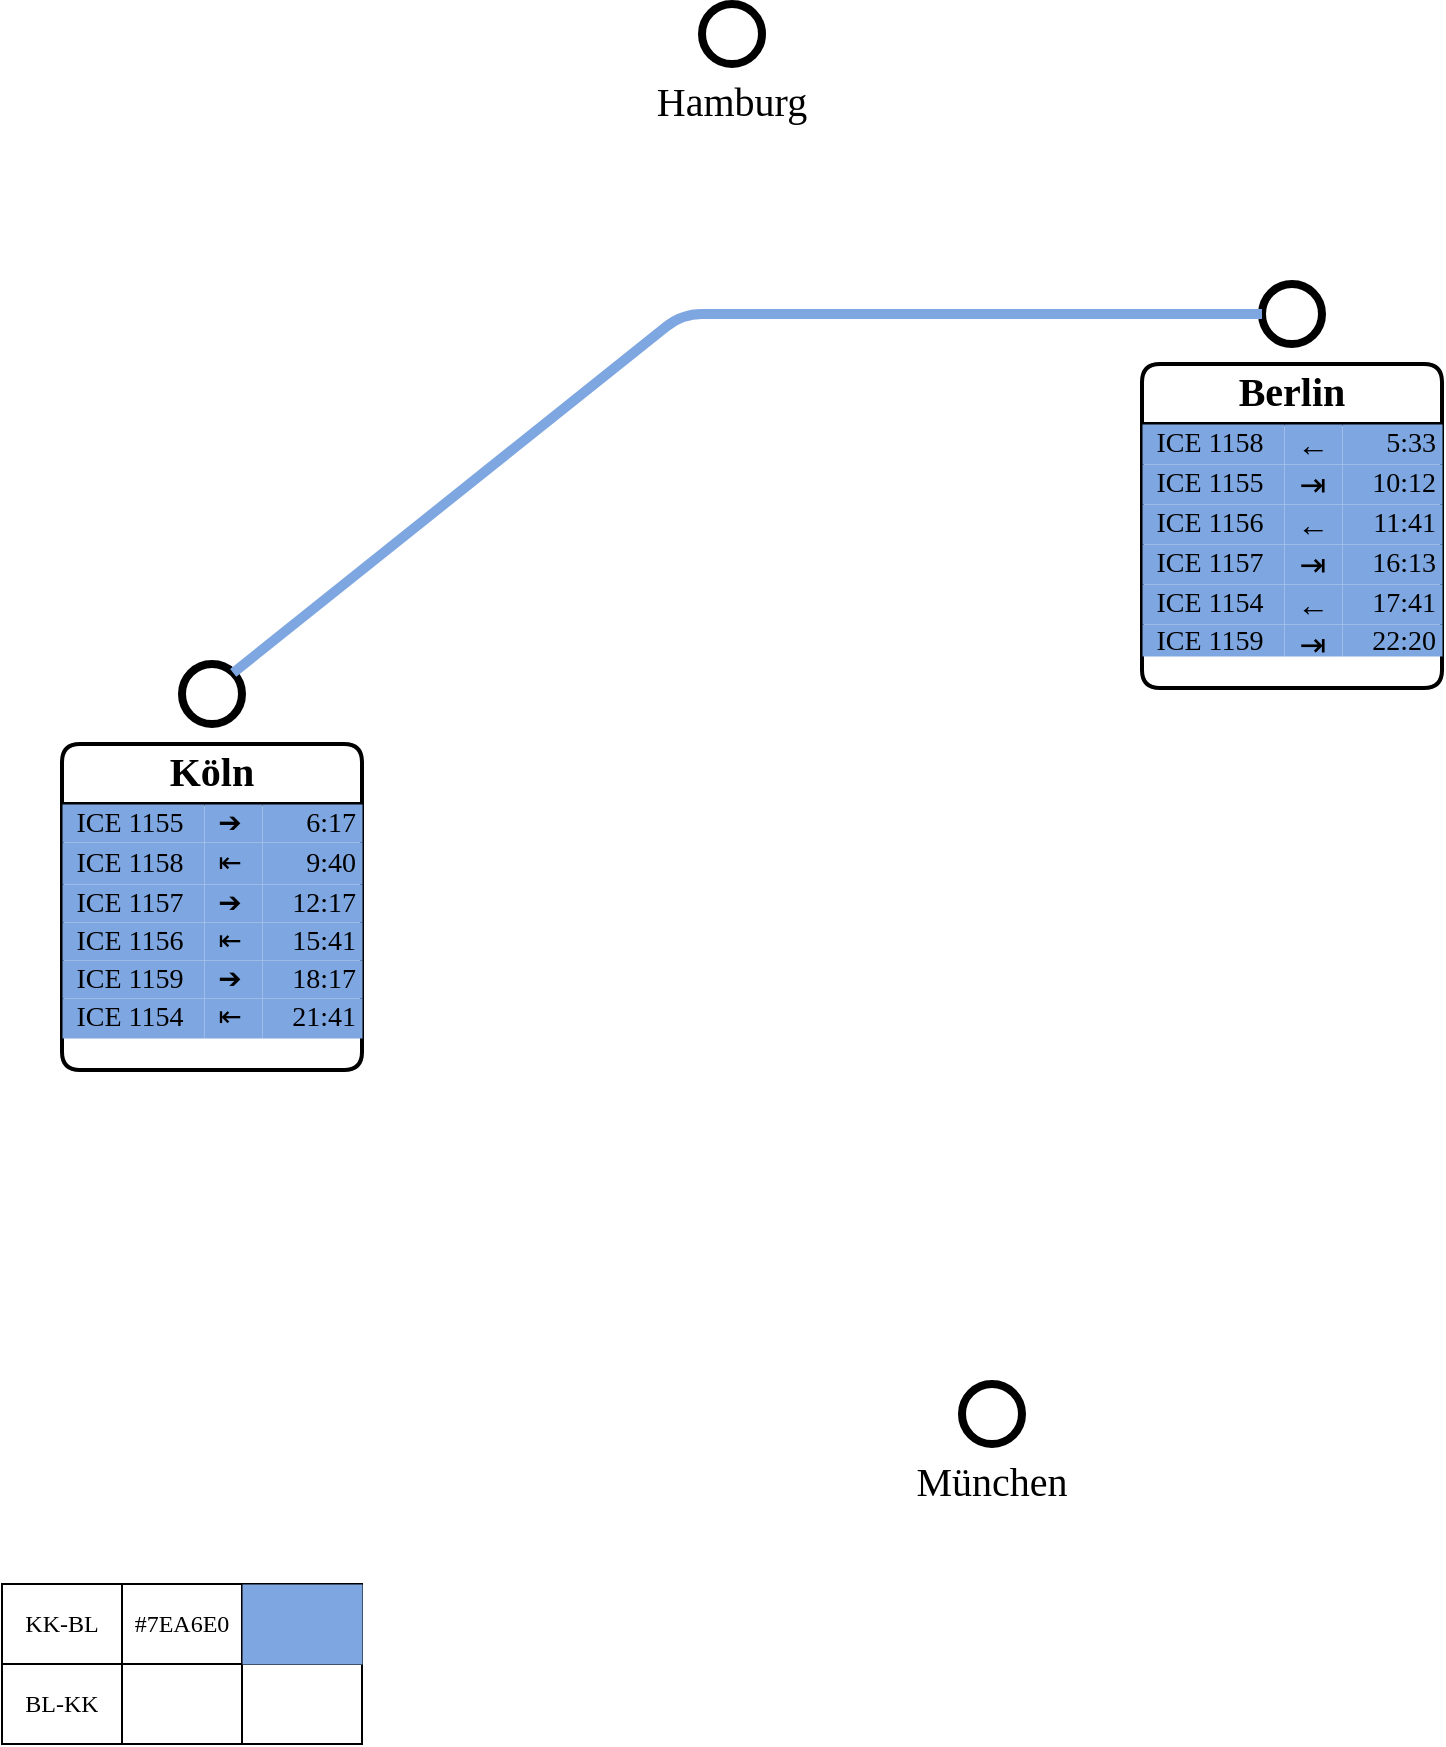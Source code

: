 <mxfile version="16.6.7" type="github">
  <diagram id="o_MixPqv0_4BiwIbqiSc" name="Page-1">
    <mxGraphModel dx="1363" dy="1229" grid="1" gridSize="10" guides="1" tooltips="1" connect="1" arrows="1" fold="1" page="1" pageScale="1" pageWidth="827" pageHeight="1169" math="0" shadow="0">
      <root>
        <mxCell id="0" />
        <mxCell id="1" parent="0" visible="0" />
        <mxCell id="d2K84Am5ksO4wEe2rTeD-1" value="Cities" style="" parent="0" />
        <mxCell id="d2K84Am5ksO4wEe2rTeD-4" value="Berlin" style="ellipse;whiteSpace=wrap;html=1;aspect=fixed;strokeWidth=4;labelPosition=center;verticalLabelPosition=bottom;align=center;verticalAlign=top;fontSize=20;fontFamily=Ubuntu Mono;fontStyle=0;fontSource=https%3A%2F%2Ffonts.googleapis.com%2Fcss%3Ffamily%3DUbuntu%2BMono;" parent="d2K84Am5ksO4wEe2rTeD-1" vertex="1">
          <mxGeometry x="650" y="410" width="30" height="30" as="geometry" />
        </mxCell>
        <mxCell id="d2K84Am5ksO4wEe2rTeD-5" value="Köln" style="ellipse;whiteSpace=wrap;html=1;aspect=fixed;strokeWidth=4;labelPosition=center;verticalLabelPosition=bottom;align=center;verticalAlign=top;fontSize=20;fontFamily=Ubuntu Mono;fontStyle=0;fontSource=https%3A%2F%2Ffonts.googleapis.com%2Fcss%3Ffamily%3DUbuntu%2BMono;" parent="d2K84Am5ksO4wEe2rTeD-1" vertex="1">
          <mxGeometry x="110" y="600" width="30" height="30" as="geometry" />
        </mxCell>
        <mxCell id="d2K84Am5ksO4wEe2rTeD-6" value="München" style="ellipse;whiteSpace=wrap;html=1;aspect=fixed;strokeWidth=4;labelPosition=center;verticalLabelPosition=bottom;align=center;verticalAlign=top;fontSize=20;fontFamily=Ubuntu Mono;fontStyle=0;fontSource=https%3A%2F%2Ffonts.googleapis.com%2Fcss%3Ffamily%3DUbuntu%2BMono;" parent="d2K84Am5ksO4wEe2rTeD-1" vertex="1">
          <mxGeometry x="500" y="960" width="30" height="30" as="geometry" />
        </mxCell>
        <mxCell id="d2K84Am5ksO4wEe2rTeD-7" value="Hamburg" style="ellipse;whiteSpace=wrap;html=1;aspect=fixed;strokeWidth=4;labelPosition=center;verticalLabelPosition=bottom;align=center;verticalAlign=top;fontSize=20;fontFamily=Ubuntu Mono;fontStyle=0;fontSource=https%3A%2F%2Ffonts.googleapis.com%2Fcss%3Ffamily%3DUbuntu%2BMono;" parent="d2K84Am5ksO4wEe2rTeD-1" vertex="1">
          <mxGeometry x="370" y="270" width="30" height="30" as="geometry" />
        </mxCell>
        <mxCell id="-oncu3D1WfJPGxIniHrD-1" value="KK-BL" parent="0" />
        <mxCell id="-oncu3D1WfJPGxIniHrD-22" value="Köln" style="shape=table;startSize=30;container=1;collapsible=0;childLayout=tableLayout;rounded=1;fontFamily=Ubuntu Mono;fontSource=https%3A%2F%2Ffonts.googleapis.com%2Fcss%3Ffamily%3DUbuntu%2BMono;fontSize=20;strokeColor=default;strokeWidth=2;html=0;arcSize=10;shadow=0;fontStyle=1;swimlaneLine=1;sketch=0;bottom=1;top=1;left=1;right=1;horizontal=1;swimlaneBody=1;swimlaneHead=1;comic=0;rowLines=0;columnLines=0;strokeOpacity=100;labelPadding=0;perimeter=none;spacingBottom=6;" vertex="1" parent="-oncu3D1WfJPGxIniHrD-1">
          <mxGeometry x="50" y="640" width="150" height="163" as="geometry" />
        </mxCell>
        <mxCell id="-oncu3D1WfJPGxIniHrD-23" value="" style="shape=tableRow;horizontal=0;startSize=0;swimlaneHead=0;swimlaneBody=0;top=0;left=0;bottom=0;right=0;collapsible=0;dropTarget=0;fillColor=none;points=[[0,0.5],[1,0.5]];portConstraint=eastwest;rounded=1;fontFamily=Ubuntu Mono;fontSource=https%3A%2F%2Ffonts.googleapis.com%2Fcss%3Ffamily%3DUbuntu%2BMono;fontSize=14;strokeColor=none;strokeWidth=2;html=0;" vertex="1" parent="-oncu3D1WfJPGxIniHrD-22">
          <mxGeometry y="30" width="150" height="19" as="geometry" />
        </mxCell>
        <mxCell id="-oncu3D1WfJPGxIniHrD-24" value="ICE 1155" style="shape=partialRectangle;html=1;connectable=0;overflow=hidden;fillColor=#7EA6E0;top=0;left=0;bottom=0;right=0;pointerEvents=0;rounded=1;fontFamily=Ubuntu Mono;fontSource=https%3A%2F%2Ffonts.googleapis.com%2Fcss%3Ffamily%3DUbuntu%2BMono;fontSize=14;strokeColor=none;strokeWidth=0;align=center;spacing=0;spacingRight=3;labelBackgroundColor=none;" vertex="1" parent="-oncu3D1WfJPGxIniHrD-23">
          <mxGeometry width="71" height="19" as="geometry">
            <mxRectangle width="71" height="19" as="alternateBounds" />
          </mxGeometry>
        </mxCell>
        <mxCell id="-oncu3D1WfJPGxIniHrD-104" value="➔" style="shape=partialRectangle;html=1;connectable=0;overflow=hidden;fillColor=#7EA6E0;top=0;left=0;bottom=0;right=0;pointerEvents=0;rounded=1;fontFamily=Ubuntu Mono;fontSource=https%3A%2F%2Ffonts.googleapis.com%2Fcss%3Ffamily%3DUbuntu%2BMono;fontSize=14;strokeColor=none;strokeWidth=0;align=center;spacing=0;spacingRight=3;labelBackgroundColor=none;" vertex="1" parent="-oncu3D1WfJPGxIniHrD-23">
          <mxGeometry x="71" width="29" height="19" as="geometry">
            <mxRectangle width="29" height="19" as="alternateBounds" />
          </mxGeometry>
        </mxCell>
        <mxCell id="-oncu3D1WfJPGxIniHrD-25" value="6:17" style="shape=partialRectangle;html=1;connectable=0;overflow=hidden;fillColor=#7EA6E0;top=0;left=0;bottom=0;right=0;pointerEvents=0;rounded=1;fontFamily=Ubuntu Mono;fontSource=https%3A%2F%2Ffonts.googleapis.com%2Fcss%3Ffamily%3DUbuntu%2BMono;fontSize=14;strokeColor=none;strokeWidth=0;align=right;spacing=0;spacingRight=3;labelBackgroundColor=none;" vertex="1" parent="-oncu3D1WfJPGxIniHrD-23">
          <mxGeometry x="100" width="50" height="19" as="geometry">
            <mxRectangle width="50" height="19" as="alternateBounds" />
          </mxGeometry>
        </mxCell>
        <mxCell id="-oncu3D1WfJPGxIniHrD-82" style="shape=tableRow;horizontal=0;startSize=0;swimlaneHead=0;swimlaneBody=0;top=0;left=0;bottom=0;right=0;collapsible=0;dropTarget=0;fillColor=none;points=[[0,0.5],[1,0.5]];portConstraint=eastwest;rounded=1;fontFamily=Ubuntu Mono;fontSource=https%3A%2F%2Ffonts.googleapis.com%2Fcss%3Ffamily%3DUbuntu%2BMono;fontSize=14;strokeColor=none;strokeWidth=2;html=0;" vertex="1" parent="-oncu3D1WfJPGxIniHrD-22">
          <mxGeometry y="49" width="150" height="21" as="geometry" />
        </mxCell>
        <mxCell id="-oncu3D1WfJPGxIniHrD-83" value="&lt;font color=&quot;#000000&quot;&gt;ICE 1158&lt;/font&gt;" style="shape=partialRectangle;html=1;connectable=0;overflow=hidden;fillColor=#7EA6E0;top=0;left=0;bottom=0;right=0;pointerEvents=0;rounded=1;fontFamily=Ubuntu Mono;fontSource=https%3A%2F%2Ffonts.googleapis.com%2Fcss%3Ffamily%3DUbuntu%2BMono;fontSize=14;strokeColor=none;strokeWidth=0;align=center;spacing=0;spacingRight=3;labelBackgroundColor=none;fontStyle=0;fontColor=#FFFFFF;" vertex="1" parent="-oncu3D1WfJPGxIniHrD-82">
          <mxGeometry width="71" height="21" as="geometry">
            <mxRectangle width="71" height="21" as="alternateBounds" />
          </mxGeometry>
        </mxCell>
        <mxCell id="-oncu3D1WfJPGxIniHrD-105" value="⇤" style="shape=partialRectangle;html=1;connectable=0;overflow=hidden;fillColor=#7EA6E0;top=0;left=0;bottom=0;right=0;pointerEvents=0;rounded=1;fontFamily=Ubuntu Mono;fontSource=https%3A%2F%2Ffonts.googleapis.com%2Fcss%3Ffamily%3DUbuntu%2BMono;fontSize=14;strokeColor=none;strokeWidth=0;align=center;spacing=0;spacingRight=3;labelBackgroundColor=none;fontStyle=0;fontColor=#000000;" vertex="1" parent="-oncu3D1WfJPGxIniHrD-82">
          <mxGeometry x="71" width="29" height="21" as="geometry">
            <mxRectangle width="29" height="21" as="alternateBounds" />
          </mxGeometry>
        </mxCell>
        <mxCell id="-oncu3D1WfJPGxIniHrD-84" value="&lt;font color=&quot;#000000&quot;&gt;9:40&lt;/font&gt;" style="shape=partialRectangle;html=1;connectable=0;overflow=hidden;fillColor=#7EA6E0;top=0;left=0;bottom=0;right=0;pointerEvents=0;rounded=1;fontFamily=Ubuntu Mono;fontSource=https%3A%2F%2Ffonts.googleapis.com%2Fcss%3Ffamily%3DUbuntu%2BMono;fontSize=14;strokeColor=none;strokeWidth=0;align=right;spacing=0;spacingRight=3;labelBackgroundColor=none;fontStyle=0;fontColor=#FFFFFF;" vertex="1" parent="-oncu3D1WfJPGxIniHrD-82">
          <mxGeometry x="100" width="50" height="21" as="geometry">
            <mxRectangle width="50" height="21" as="alternateBounds" />
          </mxGeometry>
        </mxCell>
        <mxCell id="-oncu3D1WfJPGxIniHrD-26" value="" style="shape=tableRow;horizontal=0;startSize=0;swimlaneHead=0;swimlaneBody=0;top=0;left=0;bottom=0;right=0;collapsible=0;dropTarget=0;fillColor=none;points=[[0,0.5],[1,0.5]];portConstraint=eastwest;rounded=1;fontFamily=Ubuntu Mono;fontSource=https%3A%2F%2Ffonts.googleapis.com%2Fcss%3Ffamily%3DUbuntu%2BMono;fontSize=14;strokeColor=default;strokeWidth=2;html=0;" vertex="1" parent="-oncu3D1WfJPGxIniHrD-22">
          <mxGeometry y="70" width="150" height="19" as="geometry" />
        </mxCell>
        <mxCell id="-oncu3D1WfJPGxIniHrD-27" value="ICE 1157" style="shape=partialRectangle;html=1;connectable=0;overflow=hidden;fillColor=#7EA6E0;top=0;left=0;bottom=0;right=0;pointerEvents=0;rounded=1;fontFamily=Ubuntu Mono;fontSource=https%3A%2F%2Ffonts.googleapis.com%2Fcss%3Ffamily%3DUbuntu%2BMono;fontSize=14;strokeColor=none;strokeWidth=0;spacing=0;spacingRight=3;labelBackgroundColor=none;" vertex="1" parent="-oncu3D1WfJPGxIniHrD-26">
          <mxGeometry width="71" height="19" as="geometry">
            <mxRectangle width="71" height="19" as="alternateBounds" />
          </mxGeometry>
        </mxCell>
        <mxCell id="-oncu3D1WfJPGxIniHrD-106" value="➔" style="shape=partialRectangle;html=1;connectable=0;overflow=hidden;fillColor=#7EA6E0;top=0;left=0;bottom=0;right=0;pointerEvents=0;rounded=1;fontFamily=Ubuntu Mono;fontSource=https%3A%2F%2Ffonts.googleapis.com%2Fcss%3Ffamily%3DUbuntu%2BMono;fontSize=14;strokeColor=none;strokeWidth=0;align=center;spacing=0;spacingRight=3;labelBackgroundColor=none;" vertex="1" parent="-oncu3D1WfJPGxIniHrD-26">
          <mxGeometry x="71" width="29" height="19" as="geometry">
            <mxRectangle width="29" height="19" as="alternateBounds" />
          </mxGeometry>
        </mxCell>
        <mxCell id="-oncu3D1WfJPGxIniHrD-28" value="12:17" style="shape=partialRectangle;html=1;connectable=0;overflow=hidden;fillColor=#7EA6E0;top=0;left=0;bottom=0;right=0;pointerEvents=0;rounded=1;fontFamily=Ubuntu Mono;fontSource=https%3A%2F%2Ffonts.googleapis.com%2Fcss%3Ffamily%3DUbuntu%2BMono;fontSize=14;strokeColor=none;strokeWidth=0;align=right;spacing=0;spacingRight=3;labelBackgroundColor=none;" vertex="1" parent="-oncu3D1WfJPGxIniHrD-26">
          <mxGeometry x="100" width="50" height="19" as="geometry">
            <mxRectangle width="50" height="19" as="alternateBounds" />
          </mxGeometry>
        </mxCell>
        <mxCell id="-oncu3D1WfJPGxIniHrD-88" style="shape=tableRow;horizontal=0;startSize=0;swimlaneHead=0;swimlaneBody=0;top=0;left=0;bottom=0;right=0;collapsible=0;dropTarget=0;fillColor=none;points=[[0,0.5],[1,0.5]];portConstraint=eastwest;rounded=1;fontFamily=Ubuntu Mono;fontSource=https%3A%2F%2Ffonts.googleapis.com%2Fcss%3Ffamily%3DUbuntu%2BMono;fontSize=14;strokeColor=default;strokeWidth=2;html=0;" vertex="1" parent="-oncu3D1WfJPGxIniHrD-22">
          <mxGeometry y="89" width="150" height="19" as="geometry" />
        </mxCell>
        <mxCell id="-oncu3D1WfJPGxIniHrD-89" value="ICE 1156" style="shape=partialRectangle;html=1;connectable=0;overflow=hidden;fillColor=#7EA6E0;top=0;left=0;bottom=0;right=0;pointerEvents=0;rounded=1;fontFamily=Ubuntu Mono;fontSource=https%3A%2F%2Ffonts.googleapis.com%2Fcss%3Ffamily%3DUbuntu%2BMono;fontSize=14;strokeColor=none;strokeWidth=0;spacing=0;spacingRight=3;labelBackgroundColor=none;" vertex="1" parent="-oncu3D1WfJPGxIniHrD-88">
          <mxGeometry width="71" height="19" as="geometry">
            <mxRectangle width="71" height="19" as="alternateBounds" />
          </mxGeometry>
        </mxCell>
        <mxCell id="-oncu3D1WfJPGxIniHrD-107" value="⇤" style="shape=partialRectangle;html=1;connectable=0;overflow=hidden;fillColor=#7EA6E0;top=0;left=0;bottom=0;right=0;pointerEvents=0;rounded=1;fontFamily=Ubuntu Mono;fontSource=https%3A%2F%2Ffonts.googleapis.com%2Fcss%3Ffamily%3DUbuntu%2BMono;fontSize=14;strokeColor=none;strokeWidth=0;align=center;spacing=0;spacingRight=3;labelBackgroundColor=none;" vertex="1" parent="-oncu3D1WfJPGxIniHrD-88">
          <mxGeometry x="71" width="29" height="19" as="geometry">
            <mxRectangle width="29" height="19" as="alternateBounds" />
          </mxGeometry>
        </mxCell>
        <mxCell id="-oncu3D1WfJPGxIniHrD-90" value="15:41" style="shape=partialRectangle;html=1;connectable=0;overflow=hidden;fillColor=#7EA6E0;top=0;left=0;bottom=0;right=0;pointerEvents=0;rounded=1;fontFamily=Ubuntu Mono;fontSource=https%3A%2F%2Ffonts.googleapis.com%2Fcss%3Ffamily%3DUbuntu%2BMono;fontSize=14;strokeColor=none;strokeWidth=0;align=right;spacing=0;spacingRight=3;labelBackgroundColor=none;" vertex="1" parent="-oncu3D1WfJPGxIniHrD-88">
          <mxGeometry x="100" width="50" height="19" as="geometry">
            <mxRectangle width="50" height="19" as="alternateBounds" />
          </mxGeometry>
        </mxCell>
        <mxCell id="-oncu3D1WfJPGxIniHrD-85" style="shape=tableRow;horizontal=0;startSize=0;swimlaneHead=0;swimlaneBody=0;top=0;left=0;bottom=0;right=0;collapsible=0;dropTarget=0;fillColor=none;points=[[0,0.5],[1,0.5]];portConstraint=eastwest;rounded=1;fontFamily=Ubuntu Mono;fontSource=https%3A%2F%2Ffonts.googleapis.com%2Fcss%3Ffamily%3DUbuntu%2BMono;fontSize=14;strokeColor=default;strokeWidth=2;html=0;" vertex="1" parent="-oncu3D1WfJPGxIniHrD-22">
          <mxGeometry y="108" width="150" height="19" as="geometry" />
        </mxCell>
        <mxCell id="-oncu3D1WfJPGxIniHrD-86" value="ICE 1159" style="shape=partialRectangle;html=1;connectable=0;overflow=hidden;fillColor=#7EA6E0;top=0;left=0;bottom=0;right=0;pointerEvents=0;rounded=1;fontFamily=Ubuntu Mono;fontSource=https%3A%2F%2Ffonts.googleapis.com%2Fcss%3Ffamily%3DUbuntu%2BMono;fontSize=14;strokeColor=none;strokeWidth=0;spacing=0;spacingRight=3;labelBackgroundColor=none;" vertex="1" parent="-oncu3D1WfJPGxIniHrD-85">
          <mxGeometry width="71" height="19" as="geometry">
            <mxRectangle width="71" height="19" as="alternateBounds" />
          </mxGeometry>
        </mxCell>
        <mxCell id="-oncu3D1WfJPGxIniHrD-108" value="➔" style="shape=partialRectangle;html=1;connectable=0;overflow=hidden;fillColor=#7EA6E0;top=0;left=0;bottom=0;right=0;pointerEvents=0;rounded=1;fontFamily=Ubuntu Mono;fontSource=https%3A%2F%2Ffonts.googleapis.com%2Fcss%3Ffamily%3DUbuntu%2BMono;fontSize=14;strokeColor=none;strokeWidth=0;align=center;spacing=0;spacingRight=3;labelBackgroundColor=none;" vertex="1" parent="-oncu3D1WfJPGxIniHrD-85">
          <mxGeometry x="71" width="29" height="19" as="geometry">
            <mxRectangle width="29" height="19" as="alternateBounds" />
          </mxGeometry>
        </mxCell>
        <mxCell id="-oncu3D1WfJPGxIniHrD-87" value="18:17" style="shape=partialRectangle;html=1;connectable=0;overflow=hidden;fillColor=#7EA6E0;top=0;left=0;bottom=0;right=0;pointerEvents=0;rounded=1;fontFamily=Ubuntu Mono;fontSource=https%3A%2F%2Ffonts.googleapis.com%2Fcss%3Ffamily%3DUbuntu%2BMono;fontSize=14;strokeColor=none;strokeWidth=0;align=right;spacing=0;spacingRight=3;labelBackgroundColor=none;" vertex="1" parent="-oncu3D1WfJPGxIniHrD-85">
          <mxGeometry x="100" width="50" height="19" as="geometry">
            <mxRectangle width="50" height="19" as="alternateBounds" />
          </mxGeometry>
        </mxCell>
        <mxCell id="-oncu3D1WfJPGxIniHrD-29" value="" style="shape=tableRow;horizontal=0;startSize=0;swimlaneHead=0;swimlaneBody=0;top=0;left=0;bottom=0;right=0;collapsible=0;dropTarget=0;fillColor=none;points=[[0,0.5],[1,0.5]];portConstraint=eastwest;rounded=1;fontFamily=Ubuntu Mono;fontSource=https%3A%2F%2Ffonts.googleapis.com%2Fcss%3Ffamily%3DUbuntu%2BMono;fontSize=14;strokeColor=default;strokeWidth=2;html=0;" vertex="1" parent="-oncu3D1WfJPGxIniHrD-22">
          <mxGeometry y="127" width="150" height="20" as="geometry" />
        </mxCell>
        <mxCell id="-oncu3D1WfJPGxIniHrD-30" value="ICE 1154" style="shape=partialRectangle;html=1;connectable=0;overflow=hidden;fillColor=#7EA6E0;top=0;left=0;bottom=0;right=0;pointerEvents=0;rounded=1;fontFamily=Ubuntu Mono;fontSource=https%3A%2F%2Ffonts.googleapis.com%2Fcss%3Ffamily%3DUbuntu%2BMono;fontSize=14;strokeColor=none;strokeWidth=0;spacing=0;spacingRight=3;labelBackgroundColor=none;" vertex="1" parent="-oncu3D1WfJPGxIniHrD-29">
          <mxGeometry width="71" height="20" as="geometry">
            <mxRectangle width="71" height="20" as="alternateBounds" />
          </mxGeometry>
        </mxCell>
        <mxCell id="-oncu3D1WfJPGxIniHrD-109" value="⇤" style="shape=partialRectangle;html=1;connectable=0;overflow=hidden;fillColor=#7EA6E0;top=0;left=0;bottom=0;right=0;pointerEvents=0;rounded=1;fontFamily=Ubuntu Mono;fontSource=https%3A%2F%2Ffonts.googleapis.com%2Fcss%3Ffamily%3DUbuntu%2BMono;fontSize=14;strokeColor=none;strokeWidth=0;align=center;spacing=0;spacingRight=3;fontColor=default;labelBackgroundColor=none;spacingBottom=0;" vertex="1" parent="-oncu3D1WfJPGxIniHrD-29">
          <mxGeometry x="71" width="29" height="20" as="geometry">
            <mxRectangle width="29" height="20" as="alternateBounds" />
          </mxGeometry>
        </mxCell>
        <mxCell id="-oncu3D1WfJPGxIniHrD-31" value="21:41" style="shape=partialRectangle;html=1;connectable=0;overflow=hidden;fillColor=#7EA6E0;top=0;left=0;bottom=0;right=0;pointerEvents=0;rounded=1;fontFamily=Ubuntu Mono;fontSource=https%3A%2F%2Ffonts.googleapis.com%2Fcss%3Ffamily%3DUbuntu%2BMono;fontSize=14;strokeColor=none;strokeWidth=0;align=right;spacing=0;spacingRight=3;fontColor=default;labelBackgroundColor=none;spacingBottom=0;" vertex="1" parent="-oncu3D1WfJPGxIniHrD-29">
          <mxGeometry x="100" width="50" height="20" as="geometry">
            <mxRectangle width="50" height="20" as="alternateBounds" />
          </mxGeometry>
        </mxCell>
        <mxCell id="-oncu3D1WfJPGxIniHrD-35" style="shape=tableRow;horizontal=0;startSize=0;swimlaneHead=0;swimlaneBody=0;top=0;left=0;bottom=0;right=0;collapsible=0;dropTarget=0;fillColor=none;points=[[0,0.5],[1,0.5]];portConstraint=eastwest;rounded=1;fontFamily=Ubuntu Mono;fontSource=https%3A%2F%2Ffonts.googleapis.com%2Fcss%3Ffamily%3DUbuntu%2BMono;fontSize=14;strokeColor=default;strokeWidth=2;html=0;" vertex="1" parent="-oncu3D1WfJPGxIniHrD-22">
          <mxGeometry y="147" width="150" height="16" as="geometry" />
        </mxCell>
        <mxCell id="-oncu3D1WfJPGxIniHrD-36" style="shape=partialRectangle;html=1;connectable=0;overflow=hidden;fillColor=none;top=0;left=0;bottom=0;right=0;pointerEvents=0;rounded=1;fontFamily=Ubuntu Mono;fontSource=https%3A%2F%2Ffonts.googleapis.com%2Fcss%3Ffamily%3DUbuntu%2BMono;fontSize=14;strokeColor=none;strokeWidth=0;spacing=0;spacingRight=3;" vertex="1" parent="-oncu3D1WfJPGxIniHrD-35">
          <mxGeometry width="71" height="16" as="geometry">
            <mxRectangle width="71" height="16" as="alternateBounds" />
          </mxGeometry>
        </mxCell>
        <mxCell id="-oncu3D1WfJPGxIniHrD-110" style="shape=partialRectangle;html=1;connectable=0;overflow=hidden;fillColor=none;top=0;left=0;bottom=0;right=0;pointerEvents=0;rounded=1;fontFamily=Ubuntu Mono;fontSource=https%3A%2F%2Ffonts.googleapis.com%2Fcss%3Ffamily%3DUbuntu%2BMono;fontSize=14;strokeColor=none;strokeWidth=0;align=center;spacing=0;spacingRight=3;fontColor=default;labelBackgroundColor=#7EA6E0;spacingBottom=0;" vertex="1" parent="-oncu3D1WfJPGxIniHrD-35">
          <mxGeometry x="71" width="29" height="16" as="geometry">
            <mxRectangle width="29" height="16" as="alternateBounds" />
          </mxGeometry>
        </mxCell>
        <mxCell id="-oncu3D1WfJPGxIniHrD-37" style="shape=partialRectangle;html=1;connectable=0;overflow=hidden;fillColor=none;top=0;left=0;bottom=0;right=0;pointerEvents=0;rounded=1;fontFamily=Ubuntu Mono;fontSource=https%3A%2F%2Ffonts.googleapis.com%2Fcss%3Ffamily%3DUbuntu%2BMono;fontSize=14;strokeColor=none;strokeWidth=0;align=right;spacing=0;spacingRight=3;fontColor=default;labelBackgroundColor=#7EA6E0;spacingBottom=0;" vertex="1" parent="-oncu3D1WfJPGxIniHrD-35">
          <mxGeometry x="100" width="50" height="16" as="geometry">
            <mxRectangle width="50" height="16" as="alternateBounds" />
          </mxGeometry>
        </mxCell>
        <mxCell id="-oncu3D1WfJPGxIniHrD-53" value="" style="shape=table;startSize=0;container=1;collapsible=0;childLayout=tableLayout;rounded=1;shadow=0;labelBackgroundColor=none;comic=0;sketch=0;pointerEvents=0;fontFamily=Ubuntu Mono;fontSource=https%3A%2F%2Ffonts.googleapis.com%2Fcss%3Ffamily%3DUbuntu%2BMono;fontSize=12;fontColor=default;strokeColor=default;strokeWidth=1;fillColor=none;html=0;" vertex="1" parent="-oncu3D1WfJPGxIniHrD-1">
          <mxGeometry x="20" y="1060" width="180" height="80" as="geometry" />
        </mxCell>
        <mxCell id="-oncu3D1WfJPGxIniHrD-54" value="" style="shape=tableRow;horizontal=0;startSize=0;swimlaneHead=0;swimlaneBody=0;top=0;left=0;bottom=0;right=0;collapsible=0;dropTarget=0;fillColor=none;points=[[0,0.5],[1,0.5]];portConstraint=eastwest;rounded=1;shadow=0;labelBackgroundColor=none;comic=0;sketch=0;pointerEvents=0;fontFamily=Ubuntu Mono;fontSource=https%3A%2F%2Ffonts.googleapis.com%2Fcss%3Ffamily%3DUbuntu%2BMono;fontSize=12;fontColor=default;strokeColor=default;strokeWidth=0;html=0;" vertex="1" parent="-oncu3D1WfJPGxIniHrD-53">
          <mxGeometry width="180" height="40" as="geometry" />
        </mxCell>
        <mxCell id="-oncu3D1WfJPGxIniHrD-55" value="KK-BL" style="shape=partialRectangle;html=1;whiteSpace=wrap;connectable=0;overflow=hidden;fillColor=none;top=0;left=0;bottom=0;right=0;pointerEvents=1;rounded=1;shadow=0;labelBackgroundColor=none;comic=0;sketch=0;fontFamily=Ubuntu Mono;fontSource=https%3A%2F%2Ffonts.googleapis.com%2Fcss%3Ffamily%3DUbuntu%2BMono;fontSize=12;fontColor=default;strokeColor=default;strokeWidth=0;" vertex="1" parent="-oncu3D1WfJPGxIniHrD-54">
          <mxGeometry width="60" height="40" as="geometry">
            <mxRectangle width="60" height="40" as="alternateBounds" />
          </mxGeometry>
        </mxCell>
        <mxCell id="-oncu3D1WfJPGxIniHrD-56" value="#7EA6E0" style="shape=partialRectangle;html=1;whiteSpace=wrap;connectable=0;overflow=hidden;fillColor=none;top=0;left=0;bottom=0;right=0;pointerEvents=1;rounded=1;shadow=0;labelBackgroundColor=none;comic=0;sketch=0;fontFamily=Ubuntu Mono;fontSource=https%3A%2F%2Ffonts.googleapis.com%2Fcss%3Ffamily%3DUbuntu%2BMono;fontSize=12;fontColor=default;strokeColor=default;strokeWidth=0;" vertex="1" parent="-oncu3D1WfJPGxIniHrD-54">
          <mxGeometry x="60" width="60" height="40" as="geometry">
            <mxRectangle width="60" height="40" as="alternateBounds" />
          </mxGeometry>
        </mxCell>
        <mxCell id="-oncu3D1WfJPGxIniHrD-57" value="" style="shape=partialRectangle;html=1;whiteSpace=wrap;connectable=0;overflow=hidden;fillColor=#7EA6E0;top=0;left=0;bottom=0;right=0;pointerEvents=1;rounded=1;shadow=0;labelBackgroundColor=none;comic=0;sketch=0;fontFamily=Ubuntu Mono;fontSource=https%3A%2F%2Ffonts.googleapis.com%2Fcss%3Ffamily%3DUbuntu%2BMono;fontSize=12;fontColor=default;strokeColor=default;strokeWidth=0;" vertex="1" parent="-oncu3D1WfJPGxIniHrD-54">
          <mxGeometry x="120" width="60" height="40" as="geometry">
            <mxRectangle width="60" height="40" as="alternateBounds" />
          </mxGeometry>
        </mxCell>
        <mxCell id="-oncu3D1WfJPGxIniHrD-58" value="" style="shape=tableRow;horizontal=0;startSize=0;swimlaneHead=0;swimlaneBody=0;top=0;left=0;bottom=0;right=0;collapsible=0;dropTarget=0;fillColor=none;points=[[0,0.5],[1,0.5]];portConstraint=eastwest;rounded=1;shadow=0;labelBackgroundColor=none;comic=0;sketch=0;pointerEvents=0;fontFamily=Ubuntu Mono;fontSource=https%3A%2F%2Ffonts.googleapis.com%2Fcss%3Ffamily%3DUbuntu%2BMono;fontSize=12;fontColor=default;strokeColor=default;strokeWidth=0;html=0;" vertex="1" parent="-oncu3D1WfJPGxIniHrD-53">
          <mxGeometry y="40" width="180" height="40" as="geometry" />
        </mxCell>
        <mxCell id="-oncu3D1WfJPGxIniHrD-59" value="BL-KK" style="shape=partialRectangle;html=1;whiteSpace=wrap;connectable=0;overflow=hidden;fillColor=none;top=0;left=0;bottom=0;right=0;pointerEvents=1;rounded=1;shadow=0;labelBackgroundColor=none;comic=0;sketch=0;fontFamily=Ubuntu Mono;fontSource=https%3A%2F%2Ffonts.googleapis.com%2Fcss%3Ffamily%3DUbuntu%2BMono;fontSize=12;fontColor=default;strokeColor=default;strokeWidth=0;" vertex="1" parent="-oncu3D1WfJPGxIniHrD-58">
          <mxGeometry width="60" height="40" as="geometry">
            <mxRectangle width="60" height="40" as="alternateBounds" />
          </mxGeometry>
        </mxCell>
        <mxCell id="-oncu3D1WfJPGxIniHrD-60" value="" style="shape=partialRectangle;html=1;whiteSpace=wrap;connectable=0;overflow=hidden;fillColor=none;top=0;left=0;bottom=0;right=0;pointerEvents=1;rounded=1;shadow=0;labelBackgroundColor=none;comic=0;sketch=0;fontFamily=Ubuntu Mono;fontSource=https%3A%2F%2Ffonts.googleapis.com%2Fcss%3Ffamily%3DUbuntu%2BMono;fontSize=12;fontColor=default;strokeColor=default;strokeWidth=0;" vertex="1" parent="-oncu3D1WfJPGxIniHrD-58">
          <mxGeometry x="60" width="60" height="40" as="geometry">
            <mxRectangle width="60" height="40" as="alternateBounds" />
          </mxGeometry>
        </mxCell>
        <mxCell id="-oncu3D1WfJPGxIniHrD-61" value="" style="shape=partialRectangle;html=1;whiteSpace=wrap;connectable=0;overflow=hidden;fillColor=none;top=0;left=0;bottom=0;right=0;pointerEvents=1;rounded=1;shadow=0;labelBackgroundColor=none;comic=0;sketch=0;fontFamily=Ubuntu Mono;fontSource=https%3A%2F%2Ffonts.googleapis.com%2Fcss%3Ffamily%3DUbuntu%2BMono;fontSize=12;fontColor=default;strokeColor=default;strokeWidth=0;" vertex="1" parent="-oncu3D1WfJPGxIniHrD-58">
          <mxGeometry x="120" width="60" height="40" as="geometry">
            <mxRectangle width="60" height="40" as="alternateBounds" />
          </mxGeometry>
        </mxCell>
        <mxCell id="-oncu3D1WfJPGxIniHrD-62" value="Berlin" style="shape=table;startSize=30;container=1;collapsible=0;childLayout=tableLayout;rounded=1;fontFamily=Ubuntu Mono;fontSource=https%3A%2F%2Ffonts.googleapis.com%2Fcss%3Ffamily%3DUbuntu%2BMono;fontSize=20;strokeColor=default;strokeWidth=2;html=0;arcSize=10;shadow=0;fontStyle=1;swimlaneLine=1;sketch=0;bottom=1;top=1;left=1;right=1;horizontal=1;swimlaneBody=1;swimlaneHead=1;comic=0;rowLines=0;columnLines=0;strokeOpacity=100;labelPadding=0;perimeter=none;spacingBottom=6;" vertex="1" parent="-oncu3D1WfJPGxIniHrD-1">
          <mxGeometry x="590" y="450" width="150" height="162.0" as="geometry" />
        </mxCell>
        <mxCell id="-oncu3D1WfJPGxIniHrD-63" value="" style="shape=tableRow;horizontal=0;startSize=0;swimlaneHead=0;swimlaneBody=0;top=0;left=0;bottom=0;right=0;collapsible=0;dropTarget=0;fillColor=none;points=[[0,0.5],[1,0.5]];portConstraint=eastwest;rounded=1;fontFamily=Ubuntu Mono;fontSource=https%3A%2F%2Ffonts.googleapis.com%2Fcss%3Ffamily%3DUbuntu%2BMono;fontSize=14;strokeColor=none;strokeWidth=2;html=0;" vertex="1" parent="-oncu3D1WfJPGxIniHrD-62">
          <mxGeometry y="30" width="150" height="20" as="geometry" />
        </mxCell>
        <mxCell id="-oncu3D1WfJPGxIniHrD-64" value="ICE 1158" style="shape=partialRectangle;html=1;connectable=0;overflow=hidden;fillColor=#7EA6E0;top=0;left=0;bottom=0;right=0;pointerEvents=0;rounded=1;fontFamily=Ubuntu Mono;fontSource=https%3A%2F%2Ffonts.googleapis.com%2Fcss%3Ffamily%3DUbuntu%2BMono;fontSize=14;strokeColor=none;strokeWidth=0;align=center;spacing=0;spacingRight=3;labelBackgroundColor=none;" vertex="1" parent="-oncu3D1WfJPGxIniHrD-63">
          <mxGeometry width="71" height="20" as="geometry">
            <mxRectangle width="71" height="20" as="alternateBounds" />
          </mxGeometry>
        </mxCell>
        <mxCell id="-oncu3D1WfJPGxIniHrD-97" value="←" style="shape=partialRectangle;html=1;connectable=0;overflow=hidden;fillColor=#7EA6E0;top=0;left=0;bottom=0;right=0;pointerEvents=0;rounded=1;fontFamily=Ubuntu Mono;fontSource=https%3A%2F%2Ffonts.googleapis.com%2Fcss%3Ffamily%3DUbuntu%2BMono;fontSize=16;strokeColor=none;strokeWidth=0;align=center;spacing=0;spacingRight=0;labelBackgroundColor=none;" vertex="1" parent="-oncu3D1WfJPGxIniHrD-63">
          <mxGeometry x="71" width="29" height="20" as="geometry">
            <mxRectangle width="29" height="20" as="alternateBounds" />
          </mxGeometry>
        </mxCell>
        <mxCell id="-oncu3D1WfJPGxIniHrD-65" value="5:33" style="shape=partialRectangle;html=1;connectable=0;overflow=hidden;fillColor=#7EA6E0;top=0;left=0;bottom=0;right=0;pointerEvents=0;rounded=1;fontFamily=Ubuntu Mono;fontSource=https%3A%2F%2Ffonts.googleapis.com%2Fcss%3Ffamily%3DUbuntu%2BMono;fontSize=14;strokeColor=none;strokeWidth=0;align=right;spacing=0;spacingRight=3;labelBackgroundColor=none;" vertex="1" parent="-oncu3D1WfJPGxIniHrD-63">
          <mxGeometry x="100" width="50" height="20" as="geometry">
            <mxRectangle width="50" height="20" as="alternateBounds" />
          </mxGeometry>
        </mxCell>
        <mxCell id="-oncu3D1WfJPGxIniHrD-76" style="shape=tableRow;horizontal=0;startSize=0;swimlaneHead=0;swimlaneBody=0;top=0;left=0;bottom=0;right=0;collapsible=0;dropTarget=0;fillColor=none;points=[[0,0.5],[1,0.5]];portConstraint=eastwest;rounded=1;fontFamily=Ubuntu Mono;fontSource=https%3A%2F%2Ffonts.googleapis.com%2Fcss%3Ffamily%3DUbuntu%2BMono;fontSize=14;strokeColor=none;strokeWidth=2;html=0;" vertex="1" parent="-oncu3D1WfJPGxIniHrD-62">
          <mxGeometry y="50" width="150" height="20" as="geometry" />
        </mxCell>
        <mxCell id="-oncu3D1WfJPGxIniHrD-77" value="ICE 1155" style="shape=partialRectangle;html=1;connectable=0;overflow=hidden;fillColor=#7EA6E0;top=0;left=0;bottom=0;right=0;pointerEvents=0;rounded=1;fontFamily=Ubuntu Mono;fontSource=https%3A%2F%2Ffonts.googleapis.com%2Fcss%3Ffamily%3DUbuntu%2BMono;fontSize=14;strokeColor=none;strokeWidth=0;align=center;spacing=0;spacingRight=3;labelBackgroundColor=none;" vertex="1" parent="-oncu3D1WfJPGxIniHrD-76">
          <mxGeometry width="71" height="20" as="geometry">
            <mxRectangle width="71" height="20" as="alternateBounds" />
          </mxGeometry>
        </mxCell>
        <mxCell id="-oncu3D1WfJPGxIniHrD-98" value="⇥" style="shape=partialRectangle;html=1;connectable=0;overflow=hidden;fillColor=#7EA6E0;top=0;left=0;bottom=0;right=0;pointerEvents=0;rounded=1;fontFamily=Ubuntu Mono;fontSource=https%3A%2F%2Ffonts.googleapis.com%2Fcss%3Ffamily%3DUbuntu%2BMono;fontSize=16;strokeColor=none;strokeWidth=0;align=center;spacing=0;spacingRight=0;labelBackgroundColor=none;" vertex="1" parent="-oncu3D1WfJPGxIniHrD-76">
          <mxGeometry x="71" width="29" height="20" as="geometry">
            <mxRectangle width="29" height="20" as="alternateBounds" />
          </mxGeometry>
        </mxCell>
        <mxCell id="-oncu3D1WfJPGxIniHrD-78" value="10:12" style="shape=partialRectangle;html=1;connectable=0;overflow=hidden;fillColor=#7EA6E0;top=0;left=0;bottom=0;right=0;pointerEvents=0;rounded=1;fontFamily=Ubuntu Mono;fontSource=https%3A%2F%2Ffonts.googleapis.com%2Fcss%3Ffamily%3DUbuntu%2BMono;fontSize=14;strokeColor=none;strokeWidth=0;align=right;spacing=0;spacingRight=3;labelBackgroundColor=none;" vertex="1" parent="-oncu3D1WfJPGxIniHrD-76">
          <mxGeometry x="100" width="50" height="20" as="geometry">
            <mxRectangle width="50" height="20" as="alternateBounds" />
          </mxGeometry>
        </mxCell>
        <mxCell id="-oncu3D1WfJPGxIniHrD-66" value="" style="shape=tableRow;horizontal=0;startSize=0;swimlaneHead=0;swimlaneBody=0;top=0;left=0;bottom=0;right=0;collapsible=0;dropTarget=0;fillColor=none;points=[[0,0.5],[1,0.5]];portConstraint=eastwest;rounded=1;fontFamily=Ubuntu Mono;fontSource=https%3A%2F%2Ffonts.googleapis.com%2Fcss%3Ffamily%3DUbuntu%2BMono;fontSize=14;strokeColor=default;strokeWidth=2;html=0;align=center;" vertex="1" parent="-oncu3D1WfJPGxIniHrD-62">
          <mxGeometry y="70" width="150" height="20" as="geometry" />
        </mxCell>
        <mxCell id="-oncu3D1WfJPGxIniHrD-67" value="ICE 1156" style="shape=partialRectangle;html=1;connectable=0;overflow=hidden;fillColor=#7EA6E0;top=0;left=0;bottom=0;right=0;pointerEvents=0;rounded=1;fontFamily=Ubuntu Mono;fontSource=https%3A%2F%2Ffonts.googleapis.com%2Fcss%3Ffamily%3DUbuntu%2BMono;fontSize=14;strokeColor=none;strokeWidth=0;spacing=0;spacingRight=3;labelBackgroundColor=none;" vertex="1" parent="-oncu3D1WfJPGxIniHrD-66">
          <mxGeometry width="71" height="20" as="geometry">
            <mxRectangle width="71" height="20" as="alternateBounds" />
          </mxGeometry>
        </mxCell>
        <mxCell id="-oncu3D1WfJPGxIniHrD-99" value="←" style="shape=partialRectangle;html=1;connectable=0;overflow=hidden;fillColor=#7EA6E0;top=0;left=0;bottom=0;right=0;pointerEvents=0;rounded=1;fontFamily=Ubuntu Mono;fontSource=https%3A%2F%2Ffonts.googleapis.com%2Fcss%3Ffamily%3DUbuntu%2BMono;fontSize=16;strokeColor=none;strokeWidth=0;align=center;spacing=0;spacingRight=0;labelBackgroundColor=none;" vertex="1" parent="-oncu3D1WfJPGxIniHrD-66">
          <mxGeometry x="71" width="29" height="20" as="geometry">
            <mxRectangle width="29" height="20" as="alternateBounds" />
          </mxGeometry>
        </mxCell>
        <mxCell id="-oncu3D1WfJPGxIniHrD-68" value="11:41" style="shape=partialRectangle;html=1;connectable=0;overflow=hidden;fillColor=#7EA6E0;top=0;left=0;bottom=0;right=0;pointerEvents=0;rounded=1;fontFamily=Ubuntu Mono;fontSource=https%3A%2F%2Ffonts.googleapis.com%2Fcss%3Ffamily%3DUbuntu%2BMono;fontSize=14;strokeColor=none;strokeWidth=0;align=right;spacing=0;spacingRight=3;labelBackgroundColor=none;" vertex="1" parent="-oncu3D1WfJPGxIniHrD-66">
          <mxGeometry x="100" width="50" height="20" as="geometry">
            <mxRectangle width="50" height="20" as="alternateBounds" />
          </mxGeometry>
        </mxCell>
        <mxCell id="-oncu3D1WfJPGxIniHrD-94" style="shape=tableRow;horizontal=0;startSize=0;swimlaneHead=0;swimlaneBody=0;top=0;left=0;bottom=0;right=0;collapsible=0;dropTarget=0;fillColor=none;points=[[0,0.5],[1,0.5]];portConstraint=eastwest;rounded=1;fontFamily=Ubuntu Mono;fontSource=https%3A%2F%2Ffonts.googleapis.com%2Fcss%3Ffamily%3DUbuntu%2BMono;fontSize=14;strokeColor=default;strokeWidth=2;html=0;spacing=0;" vertex="1" parent="-oncu3D1WfJPGxIniHrD-62">
          <mxGeometry y="90" width="150" height="20" as="geometry" />
        </mxCell>
        <mxCell id="-oncu3D1WfJPGxIniHrD-95" value="ICE 1157" style="shape=partialRectangle;html=1;connectable=0;overflow=hidden;fillColor=#7EA6E0;top=0;left=0;bottom=0;right=0;pointerEvents=0;rounded=1;fontFamily=Ubuntu Mono;fontSource=https%3A%2F%2Ffonts.googleapis.com%2Fcss%3Ffamily%3DUbuntu%2BMono;fontSize=14;strokeColor=none;strokeWidth=0;spacing=0;spacingRight=3;labelBackgroundColor=none;" vertex="1" parent="-oncu3D1WfJPGxIniHrD-94">
          <mxGeometry width="71" height="20" as="geometry">
            <mxRectangle width="71" height="20" as="alternateBounds" />
          </mxGeometry>
        </mxCell>
        <mxCell id="-oncu3D1WfJPGxIniHrD-100" value="⇥" style="shape=partialRectangle;html=1;connectable=0;overflow=hidden;fillColor=#7EA6E0;top=0;left=0;bottom=0;right=0;pointerEvents=0;rounded=1;fontFamily=Ubuntu Mono;fontSource=https%3A%2F%2Ffonts.googleapis.com%2Fcss%3Ffamily%3DUbuntu%2BMono;fontSize=16;strokeColor=none;strokeWidth=0;align=center;spacing=0;spacingRight=0;labelBackgroundColor=none;" vertex="1" parent="-oncu3D1WfJPGxIniHrD-94">
          <mxGeometry x="71" width="29" height="20" as="geometry">
            <mxRectangle width="29" height="20" as="alternateBounds" />
          </mxGeometry>
        </mxCell>
        <mxCell id="-oncu3D1WfJPGxIniHrD-96" value="16:13" style="shape=partialRectangle;html=1;connectable=0;overflow=hidden;fillColor=#7EA6E0;top=0;left=0;bottom=0;right=0;pointerEvents=0;rounded=1;fontFamily=Ubuntu Mono;fontSource=https%3A%2F%2Ffonts.googleapis.com%2Fcss%3Ffamily%3DUbuntu%2BMono;fontSize=14;strokeColor=none;strokeWidth=0;align=right;spacing=0;spacingRight=3;labelBackgroundColor=none;" vertex="1" parent="-oncu3D1WfJPGxIniHrD-94">
          <mxGeometry x="100" width="50" height="20" as="geometry">
            <mxRectangle width="50" height="20" as="alternateBounds" />
          </mxGeometry>
        </mxCell>
        <mxCell id="-oncu3D1WfJPGxIniHrD-91" style="shape=tableRow;horizontal=0;startSize=0;swimlaneHead=0;swimlaneBody=0;top=0;left=0;bottom=0;right=0;collapsible=0;dropTarget=0;fillColor=none;points=[[0,0.5],[1,0.5]];portConstraint=eastwest;rounded=1;fontFamily=Ubuntu Mono;fontSource=https%3A%2F%2Ffonts.googleapis.com%2Fcss%3Ffamily%3DUbuntu%2BMono;fontSize=14;strokeColor=default;strokeWidth=2;html=0;" vertex="1" parent="-oncu3D1WfJPGxIniHrD-62">
          <mxGeometry y="110" width="150" height="20" as="geometry" />
        </mxCell>
        <mxCell id="-oncu3D1WfJPGxIniHrD-92" value="ICE 1154" style="shape=partialRectangle;html=1;connectable=0;overflow=hidden;fillColor=#7EA6E0;top=0;left=0;bottom=0;right=0;pointerEvents=0;rounded=1;fontFamily=Ubuntu Mono;fontSource=https%3A%2F%2Ffonts.googleapis.com%2Fcss%3Ffamily%3DUbuntu%2BMono;fontSize=14;strokeColor=none;strokeWidth=0;spacing=0;spacingRight=3;labelBackgroundColor=none;" vertex="1" parent="-oncu3D1WfJPGxIniHrD-91">
          <mxGeometry width="71" height="20" as="geometry">
            <mxRectangle width="71" height="20" as="alternateBounds" />
          </mxGeometry>
        </mxCell>
        <mxCell id="-oncu3D1WfJPGxIniHrD-101" value="←" style="shape=partialRectangle;html=1;connectable=0;overflow=hidden;fillColor=#7EA6E0;top=0;left=0;bottom=0;right=0;pointerEvents=0;rounded=1;fontFamily=Ubuntu Mono;fontSource=https%3A%2F%2Ffonts.googleapis.com%2Fcss%3Ffamily%3DUbuntu%2BMono;fontSize=16;strokeColor=none;strokeWidth=0;align=center;spacing=0;spacingRight=0;labelBackgroundColor=none;" vertex="1" parent="-oncu3D1WfJPGxIniHrD-91">
          <mxGeometry x="71" width="29" height="20" as="geometry">
            <mxRectangle width="29" height="20" as="alternateBounds" />
          </mxGeometry>
        </mxCell>
        <mxCell id="-oncu3D1WfJPGxIniHrD-93" value="17:41" style="shape=partialRectangle;html=1;connectable=0;overflow=hidden;fillColor=#7EA6E0;top=0;left=0;bottom=0;right=0;pointerEvents=0;rounded=1;fontFamily=Ubuntu Mono;fontSource=https%3A%2F%2Ffonts.googleapis.com%2Fcss%3Ffamily%3DUbuntu%2BMono;fontSize=14;strokeColor=none;strokeWidth=0;align=right;spacing=0;spacingRight=3;labelBackgroundColor=none;" vertex="1" parent="-oncu3D1WfJPGxIniHrD-91">
          <mxGeometry x="100" width="50" height="20" as="geometry">
            <mxRectangle width="50" height="20" as="alternateBounds" />
          </mxGeometry>
        </mxCell>
        <mxCell id="-oncu3D1WfJPGxIniHrD-69" value="" style="shape=tableRow;horizontal=0;startSize=0;swimlaneHead=0;swimlaneBody=0;top=0;left=0;bottom=0;right=0;collapsible=0;dropTarget=0;fillColor=none;points=[[0,0.5],[1,0.5]];portConstraint=eastwest;rounded=1;fontFamily=Ubuntu Mono;fontSource=https%3A%2F%2Ffonts.googleapis.com%2Fcss%3Ffamily%3DUbuntu%2BMono;fontSize=14;strokeColor=default;strokeWidth=2;html=0;" vertex="1" parent="-oncu3D1WfJPGxIniHrD-62">
          <mxGeometry y="130" width="150" height="16" as="geometry" />
        </mxCell>
        <mxCell id="-oncu3D1WfJPGxIniHrD-70" value="ICE 1159" style="shape=partialRectangle;html=1;connectable=0;overflow=hidden;fillColor=#7EA6E0;top=0;left=0;bottom=0;right=0;pointerEvents=0;rounded=1;fontFamily=Ubuntu Mono;fontSource=https%3A%2F%2Ffonts.googleapis.com%2Fcss%3Ffamily%3DUbuntu%2BMono;fontSize=14;strokeColor=none;strokeWidth=0;spacing=0;spacingRight=3;labelBackgroundColor=none;" vertex="1" parent="-oncu3D1WfJPGxIniHrD-69">
          <mxGeometry width="71" height="16" as="geometry">
            <mxRectangle width="71" height="16" as="alternateBounds" />
          </mxGeometry>
        </mxCell>
        <mxCell id="-oncu3D1WfJPGxIniHrD-102" value="⇥" style="shape=partialRectangle;html=1;connectable=0;overflow=hidden;fillColor=#7EA6E0;top=0;left=0;bottom=0;right=0;pointerEvents=0;rounded=1;fontFamily=Ubuntu Mono;fontSource=https%3A%2F%2Ffonts.googleapis.com%2Fcss%3Ffamily%3DUbuntu%2BMono;fontSize=16;strokeColor=none;strokeWidth=0;align=center;spacing=0;spacingRight=0;fontColor=default;labelBackgroundColor=none;spacingBottom=0;" vertex="1" parent="-oncu3D1WfJPGxIniHrD-69">
          <mxGeometry x="71" width="29" height="16" as="geometry">
            <mxRectangle width="29" height="16" as="alternateBounds" />
          </mxGeometry>
        </mxCell>
        <mxCell id="-oncu3D1WfJPGxIniHrD-71" value="22:20" style="shape=partialRectangle;html=1;connectable=0;overflow=hidden;fillColor=#7EA6E0;top=0;left=0;bottom=0;right=0;pointerEvents=0;rounded=1;fontFamily=Ubuntu Mono;fontSource=https%3A%2F%2Ffonts.googleapis.com%2Fcss%3Ffamily%3DUbuntu%2BMono;fontSize=14;strokeColor=none;strokeWidth=0;align=right;spacing=0;spacingRight=3;fontColor=default;labelBackgroundColor=none;spacingBottom=0;" vertex="1" parent="-oncu3D1WfJPGxIniHrD-69">
          <mxGeometry x="100" width="50" height="16" as="geometry">
            <mxRectangle width="50" height="16" as="alternateBounds" />
          </mxGeometry>
        </mxCell>
        <mxCell id="-oncu3D1WfJPGxIniHrD-72" style="shape=tableRow;horizontal=0;startSize=0;swimlaneHead=0;swimlaneBody=0;top=0;left=0;bottom=0;right=0;collapsible=0;dropTarget=0;fillColor=none;points=[[0,0.5],[1,0.5]];portConstraint=eastwest;rounded=1;fontFamily=Ubuntu Mono;fontSource=https%3A%2F%2Ffonts.googleapis.com%2Fcss%3Ffamily%3DUbuntu%2BMono;fontSize=14;strokeColor=default;strokeWidth=2;html=0;" vertex="1" parent="-oncu3D1WfJPGxIniHrD-62">
          <mxGeometry y="146" width="150" height="16" as="geometry" />
        </mxCell>
        <mxCell id="-oncu3D1WfJPGxIniHrD-73" style="shape=partialRectangle;html=1;connectable=0;overflow=hidden;fillColor=none;top=0;left=0;bottom=0;right=0;pointerEvents=0;rounded=1;fontFamily=Ubuntu Mono;fontSource=https%3A%2F%2Ffonts.googleapis.com%2Fcss%3Ffamily%3DUbuntu%2BMono;fontSize=14;strokeColor=none;strokeWidth=0;spacing=0;spacingRight=3;" vertex="1" parent="-oncu3D1WfJPGxIniHrD-72">
          <mxGeometry width="71" height="16" as="geometry">
            <mxRectangle width="71" height="16" as="alternateBounds" />
          </mxGeometry>
        </mxCell>
        <mxCell id="-oncu3D1WfJPGxIniHrD-103" style="shape=partialRectangle;html=1;connectable=0;overflow=hidden;fillColor=none;top=0;left=0;bottom=0;right=0;pointerEvents=0;rounded=1;fontFamily=Ubuntu Mono;fontSource=https%3A%2F%2Ffonts.googleapis.com%2Fcss%3Ffamily%3DUbuntu%2BMono;fontSize=16;strokeColor=none;strokeWidth=0;align=right;spacing=0;spacingRight=0;fontColor=default;labelBackgroundColor=#7EA6E0;spacingBottom=0;" vertex="1" parent="-oncu3D1WfJPGxIniHrD-72">
          <mxGeometry x="71" width="29" height="16" as="geometry">
            <mxRectangle width="29" height="16" as="alternateBounds" />
          </mxGeometry>
        </mxCell>
        <mxCell id="-oncu3D1WfJPGxIniHrD-74" style="shape=partialRectangle;html=1;connectable=0;overflow=hidden;fillColor=none;top=0;left=0;bottom=0;right=0;pointerEvents=0;rounded=1;fontFamily=Ubuntu Mono;fontSource=https%3A%2F%2Ffonts.googleapis.com%2Fcss%3Ffamily%3DUbuntu%2BMono;fontSize=14;strokeColor=none;strokeWidth=0;align=right;spacing=0;spacingRight=3;fontColor=default;labelBackgroundColor=#7EA6E0;spacingBottom=0;" vertex="1" parent="-oncu3D1WfJPGxIniHrD-72">
          <mxGeometry x="100" width="50" height="16" as="geometry">
            <mxRectangle width="50" height="16" as="alternateBounds" />
          </mxGeometry>
        </mxCell>
        <mxCell id="-oncu3D1WfJPGxIniHrD-111" value="" style="endArrow=none;html=1;rounded=1;fontFamily=Tahoma;fontSize=20;exitX=1;exitY=0;exitDx=0;exitDy=0;strokeColor=#7EA6E0;strokeWidth=5;fillColor=#1ba1e2;entryX=0;entryY=0.5;entryDx=0;entryDy=0;" edge="1" parent="-oncu3D1WfJPGxIniHrD-1" source="d2K84Am5ksO4wEe2rTeD-5" target="d2K84Am5ksO4wEe2rTeD-4">
          <mxGeometry width="50" height="50" relative="1" as="geometry">
            <mxPoint x="119.997" y="620.693" as="sourcePoint" />
            <mxPoint x="634.39" y="441.3" as="targetPoint" />
            <Array as="points">
              <mxPoint x="360" y="425" />
            </Array>
          </mxGeometry>
        </mxCell>
      </root>
    </mxGraphModel>
  </diagram>
</mxfile>
